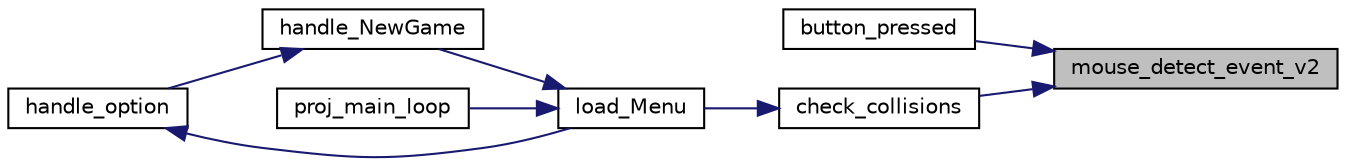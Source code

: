 digraph "mouse_detect_event_v2"
{
 // LATEX_PDF_SIZE
  edge [fontname="Helvetica",fontsize="10",labelfontname="Helvetica",labelfontsize="10"];
  node [fontname="Helvetica",fontsize="10",shape=record];
  rankdir="RL";
  Node1 [label="mouse_detect_event_v2",height=0.2,width=0.4,color="black", fillcolor="grey75", style="filled", fontcolor="black",tooltip="deteta eventos do mouse e guarda a informacao obtida em mouse_ev."];
  Node1 -> Node2 [dir="back",color="midnightblue",fontsize="10",style="solid",fontname="Helvetica"];
  Node2 [label="button_pressed",height=0.2,width=0.4,color="black", fillcolor="white", style="filled",URL="$_g_ame_8h.html#a63f751fc3b503743c50affb5e9b7cfbb",tooltip="verifica se o botao esquerdo do rato esta a ser pressionado e atualiza a variavel shot."];
  Node1 -> Node3 [dir="back",color="midnightblue",fontsize="10",style="solid",fontname="Helvetica"];
  Node3 [label="check_collisions",height=0.2,width=0.4,color="black", fillcolor="white", style="filled",URL="$_menu_8h.html#aafbbdba8ad9bfb6108f0238653806062",tooltip="Verifica colisões entre o rato e as opções do menu."];
  Node3 -> Node4 [dir="back",color="midnightblue",fontsize="10",style="solid",fontname="Helvetica"];
  Node4 [label="load_Menu",height=0.2,width=0.4,color="black", fillcolor="white", style="filled",URL="$_menu_8h.html#afea940cd55650dc9c5b8d4a0d297d0d5",tooltip="Carrega o ecrã inicial do menu numa frame rate fixa."];
  Node4 -> Node5 [dir="back",color="midnightblue",fontsize="10",style="solid",fontname="Helvetica"];
  Node5 [label="handle_NewGame",height=0.2,width=0.4,color="black", fillcolor="white", style="filled",URL="$_menu_8h.html#a63dbf12b8d56e422c548c758f7248c0c",tooltip="Trata da opção New Game do menu, carrega o jogo."];
  Node5 -> Node6 [dir="back",color="midnightblue",fontsize="10",style="solid",fontname="Helvetica"];
  Node6 [label="handle_option",height=0.2,width=0.4,color="black", fillcolor="white", style="filled",URL="$_menu_8h.html#aa283ff2c61ef57157639de3df5df28ab",tooltip="Trata da opção de menu que for passada como parâmetro."];
  Node6 -> Node4 [dir="back",color="midnightblue",fontsize="10",style="solid",fontname="Helvetica"];
  Node4 -> Node7 [dir="back",color="midnightblue",fontsize="10",style="solid",fontname="Helvetica"];
  Node7 [label="proj_main_loop",height=0.2,width=0.4,color="black", fillcolor="white", style="filled",URL="$main_8c.html#a2a16f651eccbd248e1ad3b3b924b143b",tooltip=" "];
}
